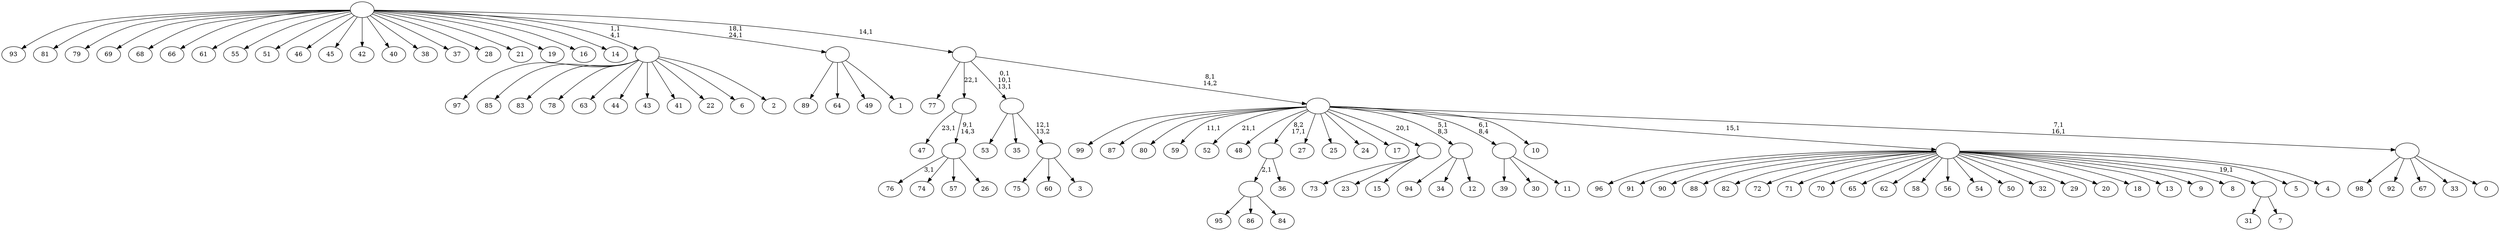 digraph T {
	125 [label="99"]
	124 [label="98"]
	123 [label="97"]
	122 [label="96"]
	121 [label="95"]
	120 [label="94"]
	119 [label="93"]
	118 [label="92"]
	117 [label="91"]
	116 [label="90"]
	115 [label="89"]
	114 [label="88"]
	113 [label="87"]
	112 [label="86"]
	111 [label="85"]
	110 [label="84"]
	109 [label=""]
	108 [label="83"]
	107 [label="82"]
	106 [label="81"]
	105 [label="80"]
	104 [label="79"]
	103 [label="78"]
	102 [label="77"]
	101 [label="76"]
	99 [label="75"]
	98 [label="74"]
	97 [label="73"]
	96 [label="72"]
	95 [label="71"]
	94 [label="70"]
	93 [label="69"]
	92 [label="68"]
	91 [label="67"]
	90 [label="66"]
	89 [label="65"]
	88 [label="64"]
	87 [label="63"]
	86 [label="62"]
	85 [label="61"]
	84 [label="60"]
	83 [label="59"]
	81 [label="58"]
	80 [label="57"]
	79 [label="56"]
	78 [label="55"]
	77 [label="54"]
	76 [label="53"]
	75 [label="52"]
	73 [label="51"]
	72 [label="50"]
	71 [label="49"]
	70 [label="48"]
	69 [label="47"]
	67 [label="46"]
	66 [label="45"]
	65 [label="44"]
	64 [label="43"]
	63 [label="42"]
	62 [label="41"]
	61 [label="40"]
	60 [label="39"]
	59 [label="38"]
	58 [label="37"]
	57 [label="36"]
	56 [label=""]
	55 [label="35"]
	54 [label="34"]
	53 [label="33"]
	52 [label="32"]
	51 [label="31"]
	50 [label="30"]
	49 [label="29"]
	48 [label="28"]
	47 [label="27"]
	46 [label="26"]
	45 [label=""]
	44 [label=""]
	43 [label="25"]
	42 [label="24"]
	41 [label="23"]
	40 [label="22"]
	39 [label="21"]
	38 [label="20"]
	37 [label="19"]
	36 [label="18"]
	35 [label="17"]
	34 [label="16"]
	33 [label="15"]
	32 [label=""]
	31 [label="14"]
	30 [label="13"]
	29 [label="12"]
	28 [label=""]
	27 [label="11"]
	26 [label=""]
	25 [label="10"]
	24 [label="9"]
	23 [label="8"]
	22 [label="7"]
	21 [label=""]
	20 [label="6"]
	19 [label="5"]
	18 [label="4"]
	17 [label=""]
	16 [label="3"]
	15 [label=""]
	14 [label=""]
	11 [label="2"]
	10 [label=""]
	8 [label="1"]
	7 [label=""]
	5 [label="0"]
	4 [label=""]
	2 [label=""]
	1 [label=""]
	0 [label=""]
	109 -> 121 [label=""]
	109 -> 112 [label=""]
	109 -> 110 [label=""]
	56 -> 109 [label="2,1"]
	56 -> 57 [label=""]
	45 -> 101 [label="3,1"]
	45 -> 98 [label=""]
	45 -> 80 [label=""]
	45 -> 46 [label=""]
	44 -> 69 [label="23,1"]
	44 -> 45 [label="9,1\n14,3"]
	32 -> 97 [label=""]
	32 -> 41 [label=""]
	32 -> 33 [label=""]
	28 -> 120 [label=""]
	28 -> 54 [label=""]
	28 -> 29 [label=""]
	26 -> 60 [label=""]
	26 -> 50 [label=""]
	26 -> 27 [label=""]
	21 -> 51 [label=""]
	21 -> 22 [label=""]
	17 -> 122 [label=""]
	17 -> 117 [label=""]
	17 -> 116 [label=""]
	17 -> 114 [label=""]
	17 -> 107 [label=""]
	17 -> 96 [label=""]
	17 -> 95 [label=""]
	17 -> 94 [label=""]
	17 -> 89 [label=""]
	17 -> 86 [label=""]
	17 -> 81 [label=""]
	17 -> 79 [label=""]
	17 -> 77 [label=""]
	17 -> 72 [label=""]
	17 -> 52 [label=""]
	17 -> 49 [label=""]
	17 -> 38 [label=""]
	17 -> 36 [label=""]
	17 -> 30 [label=""]
	17 -> 24 [label=""]
	17 -> 23 [label=""]
	17 -> 21 [label="19,1"]
	17 -> 19 [label=""]
	17 -> 18 [label=""]
	15 -> 99 [label=""]
	15 -> 84 [label=""]
	15 -> 16 [label=""]
	14 -> 76 [label=""]
	14 -> 55 [label=""]
	14 -> 15 [label="12,1\n13,2"]
	10 -> 123 [label=""]
	10 -> 111 [label=""]
	10 -> 108 [label=""]
	10 -> 103 [label=""]
	10 -> 87 [label=""]
	10 -> 65 [label=""]
	10 -> 64 [label=""]
	10 -> 62 [label=""]
	10 -> 40 [label=""]
	10 -> 20 [label=""]
	10 -> 11 [label=""]
	7 -> 115 [label=""]
	7 -> 88 [label=""]
	7 -> 71 [label=""]
	7 -> 8 [label=""]
	4 -> 124 [label=""]
	4 -> 118 [label=""]
	4 -> 91 [label=""]
	4 -> 53 [label=""]
	4 -> 5 [label=""]
	2 -> 4 [label="7,1\n16,1"]
	2 -> 75 [label="21,1"]
	2 -> 83 [label="11,1"]
	2 -> 125 [label=""]
	2 -> 113 [label=""]
	2 -> 105 [label=""]
	2 -> 70 [label=""]
	2 -> 56 [label="8,2\n17,1"]
	2 -> 47 [label=""]
	2 -> 43 [label=""]
	2 -> 42 [label=""]
	2 -> 35 [label=""]
	2 -> 32 [label="20,1"]
	2 -> 28 [label="5,1\n8,3"]
	2 -> 26 [label="6,1\n8,4"]
	2 -> 25 [label=""]
	2 -> 17 [label="15,1"]
	1 -> 14 [label="0,1\n10,1\n13,1"]
	1 -> 102 [label=""]
	1 -> 44 [label="22,1"]
	1 -> 2 [label="8,1\n14,2"]
	0 -> 7 [label="18,1\n24,1"]
	0 -> 10 [label="1,1\n4,1"]
	0 -> 119 [label=""]
	0 -> 106 [label=""]
	0 -> 104 [label=""]
	0 -> 93 [label=""]
	0 -> 92 [label=""]
	0 -> 90 [label=""]
	0 -> 85 [label=""]
	0 -> 78 [label=""]
	0 -> 73 [label=""]
	0 -> 67 [label=""]
	0 -> 66 [label=""]
	0 -> 63 [label=""]
	0 -> 61 [label=""]
	0 -> 59 [label=""]
	0 -> 58 [label=""]
	0 -> 48 [label=""]
	0 -> 39 [label=""]
	0 -> 37 [label=""]
	0 -> 34 [label=""]
	0 -> 31 [label=""]
	0 -> 1 [label="14,1"]
}
